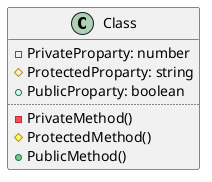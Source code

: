@startuml
class Class {
    - PrivateProparty: number
    # ProtectedProparty: string
    + PublicProparty: boolean
    ..
    - PrivateMethod()
    # ProtectedMethod()
    + PublicMethod()
}

@enduml
